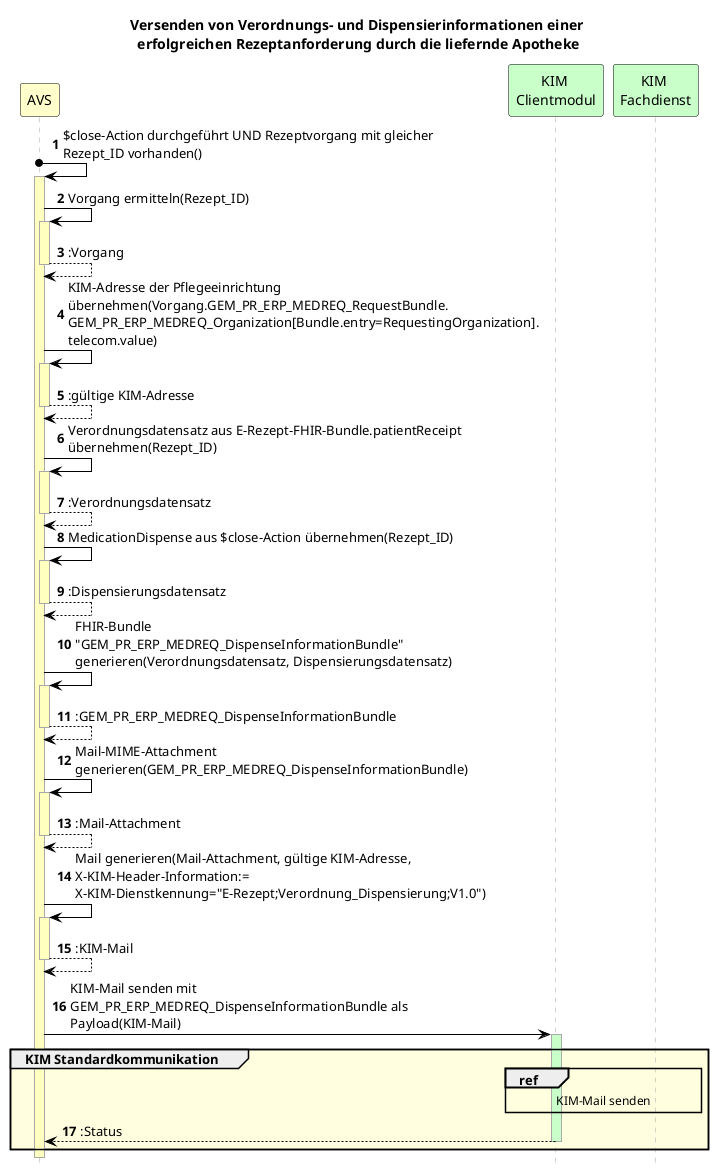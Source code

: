 @startuml

skinparam sequence {
    ArrowColor black
    ActorBorderColor black
    LifeLineBorderColor darkgray
    LifeLineBackgroundColor #ffffc0

    ParticipantBorderColor black
    ParticipantBackgroundColor #ffffc0
    ParticipantFontName Arial
    ParticipantFontSize 14
    ParticipantFontColor black

    ActorBackgroundColor #ffffc0
    ActorFontColor #303030
    ActorFontSize 14
    ActorFontName Arial

    BoxBorderColor gray
}

skinparam maxMessageSize 400
title Versenden von Verordnungs- und Dispensierinformationen einer \nerfolgreichen Rezeptanforderung durch die liefernde Apotheke
hide footbox
autonumber

participant "AVS" as PS #BUSINESS
participant "KIM \nClientmodul" as Kim_cm #TECHNOLOGY
participant "KIM \nFachdienst" as Kim_fd #TECHNOLOGY



PS o-> PS++: $close-Action durchgeführt UND Rezeptvorgang mit gleicher Rezept_ID vorhanden()

PS -> PS++: Vorgang ermitteln(Rezept_ID)
return :Vorgang

PS -> PS++: KIM-Adresse der Pflegeeinrichtung übernehmen(Vorgang.GEM_PR_ERP_MEDREQ_RequestBundle. GEM_PR_ERP_MEDREQ_Organization[Bundle.entry=RequestingOrganization]. telecom.value)
return :gültige KIM-Adresse



PS -> PS++: Verordnungsdatensatz aus E-Rezept-FHIR-Bundle.patientReceipt übernehmen(Rezept_ID)
return :Verordnungsdatensatz

PS -> PS++: MedicationDispense aus $close-Action übernehmen(Rezept_ID)
return :Dispensierungsdatensatz

PS -> PS++: FHIR-Bundle "GEM_PR_ERP_MEDREQ_DispenseInformationBundle" generieren(Verordnungsdatensatz, Dispensierungsdatensatz)
return :GEM_PR_ERP_MEDREQ_DispenseInformationBundle

PS -> PS++: Mail-MIME-Attachment generieren(GEM_PR_ERP_MEDREQ_DispenseInformationBundle)
return :Mail-Attachment

PS -> PS++: Mail generieren(Mail-Attachment, gültige KIM-Adresse, X-KIM-Header-Information:= X-KIM-Dienstkennung="E-Rezept;Verordnung_Dispensierung;V1.0")
return :KIM-Mail

PS -> Kim_cm++#TECHNOLOGY: KIM-Mail senden mit GEM_PR_ERP_MEDREQ_DispenseInformationBundle als Payload(KIM-Mail)

group #LightYellow KIM Standardkommunikation
ref over Kim_cm, Kim_fd #lightyellow
    KIM-Mail senden
end ref

return :Status
end group



@enduml
